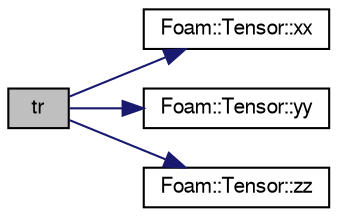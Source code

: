 digraph "tr"
{
  bgcolor="transparent";
  edge [fontname="FreeSans",fontsize="10",labelfontname="FreeSans",labelfontsize="10"];
  node [fontname="FreeSans",fontsize="10",shape=record];
  rankdir="LR";
  Node127957 [label="tr",height=0.2,width=0.4,color="black", fillcolor="grey75", style="filled", fontcolor="black"];
  Node127957 -> Node127958 [color="midnightblue",fontsize="10",style="solid",fontname="FreeSans"];
  Node127958 [label="Foam::Tensor::xx",height=0.2,width=0.4,color="black",URL="$a27634.html#a1b97c7c1ed81b4fb23da8dcb71a8cd2a"];
  Node127957 -> Node127959 [color="midnightblue",fontsize="10",style="solid",fontname="FreeSans"];
  Node127959 [label="Foam::Tensor::yy",height=0.2,width=0.4,color="black",URL="$a27634.html#aba9d77023a5662b9c2d3639d5de555a0"];
  Node127957 -> Node127960 [color="midnightblue",fontsize="10",style="solid",fontname="FreeSans"];
  Node127960 [label="Foam::Tensor::zz",height=0.2,width=0.4,color="black",URL="$a27634.html#a831c4848d01bfcc8d717b7ef92f2cd4b"];
}
